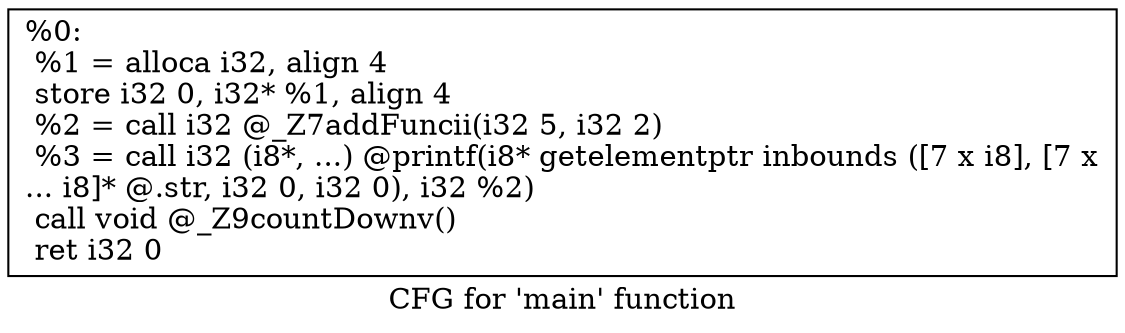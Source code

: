 digraph "CFG for 'main' function" {
	label="CFG for 'main' function";

	Node0x5606b07d02d0 [shape=record,label="{%0:\l  %1 = alloca i32, align 4\l  store i32 0, i32* %1, align 4\l  %2 = call i32 @_Z7addFuncii(i32 5, i32 2)\l  %3 = call i32 (i8*, ...) @printf(i8* getelementptr inbounds ([7 x i8], [7 x\l... i8]* @.str, i32 0, i32 0), i32 %2)\l  call void @_Z9countDownv()\l  ret i32 0\l}"];
}
